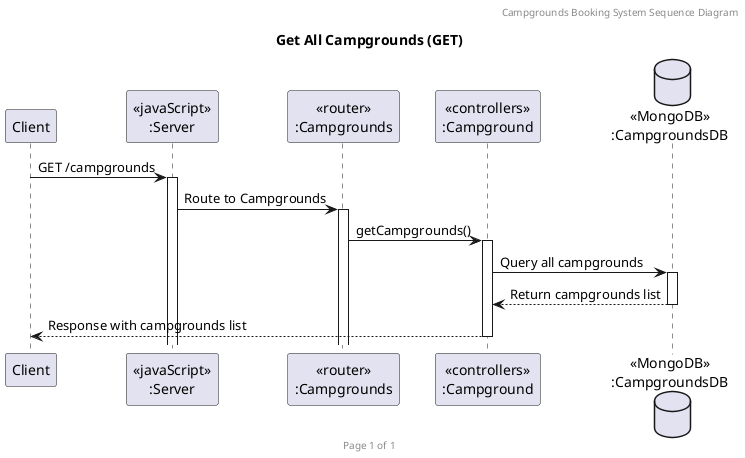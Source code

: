 @startuml Get All Campgrounds

header Campgrounds Booking System Sequence Diagram
footer Page %page% of %lastpage%
title "Get All Campgrounds (GET)"

participant "Client" as client
participant "<<javaScript>>\n:Server" as server
participant "<<router>>\n:Campgrounds" as campgroundsRouter
participant "<<controllers>>\n:Campground" as campgroundController
database "<<MongoDB>>\n:CampgroundsDB" as CampgroundsDatabase

client->server ++: GET /campgrounds
server->campgroundsRouter ++: Route to Campgrounds
campgroundsRouter->campgroundController ++: getCampgrounds()
campgroundController->CampgroundsDatabase ++: Query all campgrounds
CampgroundsDatabase-->campgroundController --: Return campgrounds list
campgroundController-->client --: Response with campgrounds list

@enduml
